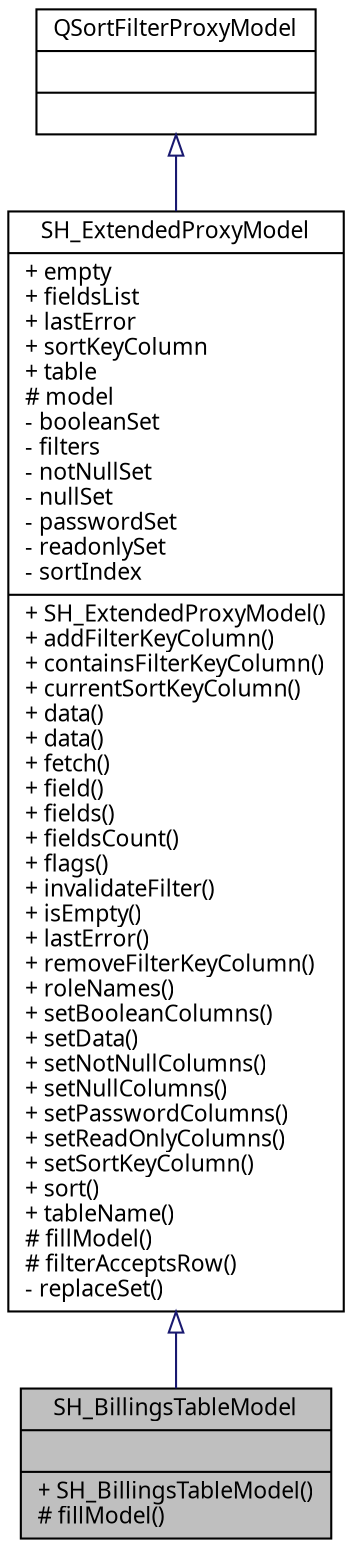 digraph "SH_BillingsTableModel"
{
 // INTERACTIVE_SVG=YES
  bgcolor="transparent";
  edge [fontname="Verdana",fontsize="11",labelfontname="Verdana",labelfontsize="11"];
  node [fontname="Verdana",fontsize="11",shape=record];
  Node1 [label="{SH_BillingsTableModel\n||+ SH_BillingsTableModel()\l# fillModel()\l}",height=0.2,width=0.4,color="black", fillcolor="grey75", style="filled" fontcolor="black"];
  Node2 -> Node1 [dir="back",color="midnightblue",fontsize="11",style="solid",arrowtail="onormal"];
  Node2 [label="{SH_ExtendedProxyModel\n|+ empty\l+ fieldsList\l+ lastError\l+ sortKeyColumn\l+ table\l# model\l- booleanSet\l- filters\l- notNullSet\l- nullSet\l- passwordSet\l- readonlySet\l- sortIndex\l|+ SH_ExtendedProxyModel()\l+ addFilterKeyColumn()\l+ containsFilterKeyColumn()\l+ currentSortKeyColumn()\l+ data()\l+ data()\l+ fetch()\l+ field()\l+ fields()\l+ fieldsCount()\l+ flags()\l+ invalidateFilter()\l+ isEmpty()\l+ lastError()\l+ removeFilterKeyColumn()\l+ roleNames()\l+ setBooleanColumns()\l+ setData()\l+ setNotNullColumns()\l+ setNullColumns()\l+ setPasswordColumns()\l+ setReadOnlyColumns()\l+ setSortKeyColumn()\l+ sort()\l+ tableName()\l# fillModel()\l# filterAcceptsRow()\l- replaceSet()\l}",height=0.2,width=0.4,color="black",URL="$classSH__ExtendedProxyModel.html"];
  Node3 -> Node2 [dir="back",color="midnightblue",fontsize="11",style="solid",arrowtail="onormal"];
  Node3 [label="{QSortFilterProxyModel\n||}",height=0.2,width=0.4,color="black",URL="$classQSortFilterProxyModel.html"];
}
